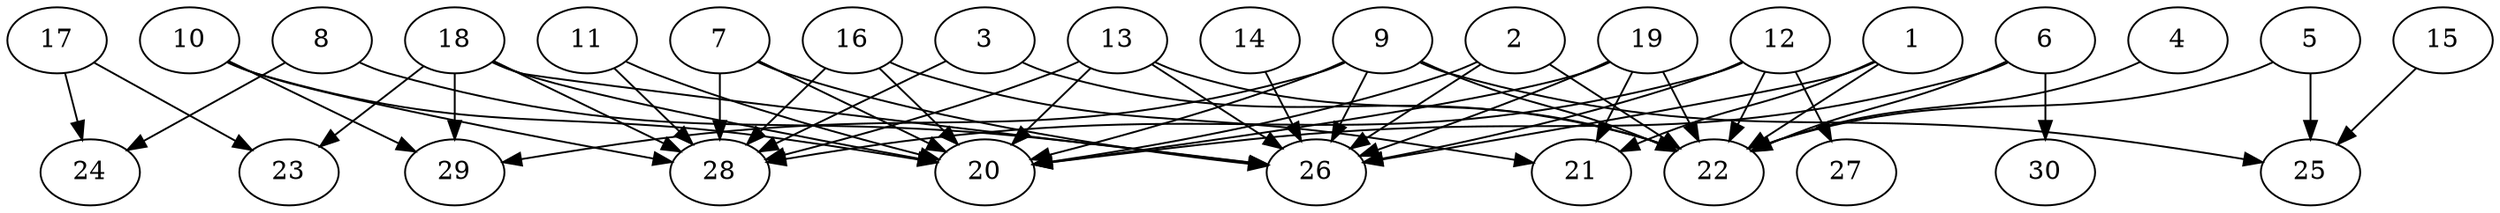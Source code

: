 // DAG automatically generated by daggen at Thu Oct  3 14:04:18 2019
// ./daggen --dot -n 30 --ccr 0.5 --fat 0.9 --regular 0.5 --density 0.6 --mindata 5242880 --maxdata 52428800 
digraph G {
  1 [size="103606272", alpha="0.13", expect_size="51803136"] 
  1 -> 21 [size ="51803136"]
  1 -> 22 [size ="51803136"]
  1 -> 26 [size ="51803136"]
  2 [size="54355968", alpha="0.18", expect_size="27177984"] 
  2 -> 20 [size ="27177984"]
  2 -> 22 [size ="27177984"]
  2 -> 26 [size ="27177984"]
  3 [size="103544832", alpha="0.10", expect_size="51772416"] 
  3 -> 22 [size ="51772416"]
  3 -> 28 [size ="51772416"]
  4 [size="28110848", alpha="0.18", expect_size="14055424"] 
  4 -> 22 [size ="14055424"]
  5 [size="73676800", alpha="0.11", expect_size="36838400"] 
  5 -> 22 [size ="36838400"]
  5 -> 25 [size ="36838400"]
  6 [size="92592128", alpha="0.17", expect_size="46296064"] 
  6 -> 20 [size ="46296064"]
  6 -> 22 [size ="46296064"]
  6 -> 30 [size ="46296064"]
  7 [size="66603008", alpha="0.18", expect_size="33301504"] 
  7 -> 20 [size ="33301504"]
  7 -> 26 [size ="33301504"]
  7 -> 28 [size ="33301504"]
  8 [size="102576128", alpha="0.14", expect_size="51288064"] 
  8 -> 24 [size ="51288064"]
  8 -> 26 [size ="51288064"]
  9 [size="38174720", alpha="0.02", expect_size="19087360"] 
  9 -> 20 [size ="19087360"]
  9 -> 22 [size ="19087360"]
  9 -> 25 [size ="19087360"]
  9 -> 26 [size ="19087360"]
  9 -> 29 [size ="19087360"]
  10 [size="81532928", alpha="0.11", expect_size="40766464"] 
  10 -> 20 [size ="40766464"]
  10 -> 28 [size ="40766464"]
  10 -> 29 [size ="40766464"]
  11 [size="10725376", alpha="0.03", expect_size="5362688"] 
  11 -> 20 [size ="5362688"]
  11 -> 28 [size ="5362688"]
  12 [size="69863424", alpha="0.06", expect_size="34931712"] 
  12 -> 22 [size ="34931712"]
  12 -> 26 [size ="34931712"]
  12 -> 27 [size ="34931712"]
  12 -> 28 [size ="34931712"]
  13 [size="59080704", alpha="0.07", expect_size="29540352"] 
  13 -> 20 [size ="29540352"]
  13 -> 22 [size ="29540352"]
  13 -> 26 [size ="29540352"]
  13 -> 28 [size ="29540352"]
  14 [size="11339776", alpha="0.04", expect_size="5669888"] 
  14 -> 26 [size ="5669888"]
  15 [size="95850496", alpha="0.11", expect_size="47925248"] 
  15 -> 25 [size ="47925248"]
  16 [size="52430848", alpha="0.09", expect_size="26215424"] 
  16 -> 20 [size ="26215424"]
  16 -> 21 [size ="26215424"]
  16 -> 28 [size ="26215424"]
  17 [size="36978688", alpha="0.13", expect_size="18489344"] 
  17 -> 23 [size ="18489344"]
  17 -> 24 [size ="18489344"]
  18 [size="28393472", alpha="0.15", expect_size="14196736"] 
  18 -> 20 [size ="14196736"]
  18 -> 23 [size ="14196736"]
  18 -> 26 [size ="14196736"]
  18 -> 28 [size ="14196736"]
  18 -> 29 [size ="14196736"]
  19 [size="93509632", alpha="0.02", expect_size="46754816"] 
  19 -> 20 [size ="46754816"]
  19 -> 21 [size ="46754816"]
  19 -> 22 [size ="46754816"]
  19 -> 26 [size ="46754816"]
  20 [size="102561792", alpha="0.16", expect_size="51280896"] 
  21 [size="59260928", alpha="0.10", expect_size="29630464"] 
  22 [size="73959424", alpha="0.13", expect_size="36979712"] 
  23 [size="102430720", alpha="0.16", expect_size="51215360"] 
  24 [size="41371648", alpha="0.02", expect_size="20685824"] 
  25 [size="58468352", alpha="0.02", expect_size="29234176"] 
  26 [size="17836032", alpha="0.20", expect_size="8918016"] 
  27 [size="61304832", alpha="0.09", expect_size="30652416"] 
  28 [size="26136576", alpha="0.17", expect_size="13068288"] 
  29 [size="94658560", alpha="0.12", expect_size="47329280"] 
  30 [size="12079104", alpha="0.02", expect_size="6039552"] 
}
